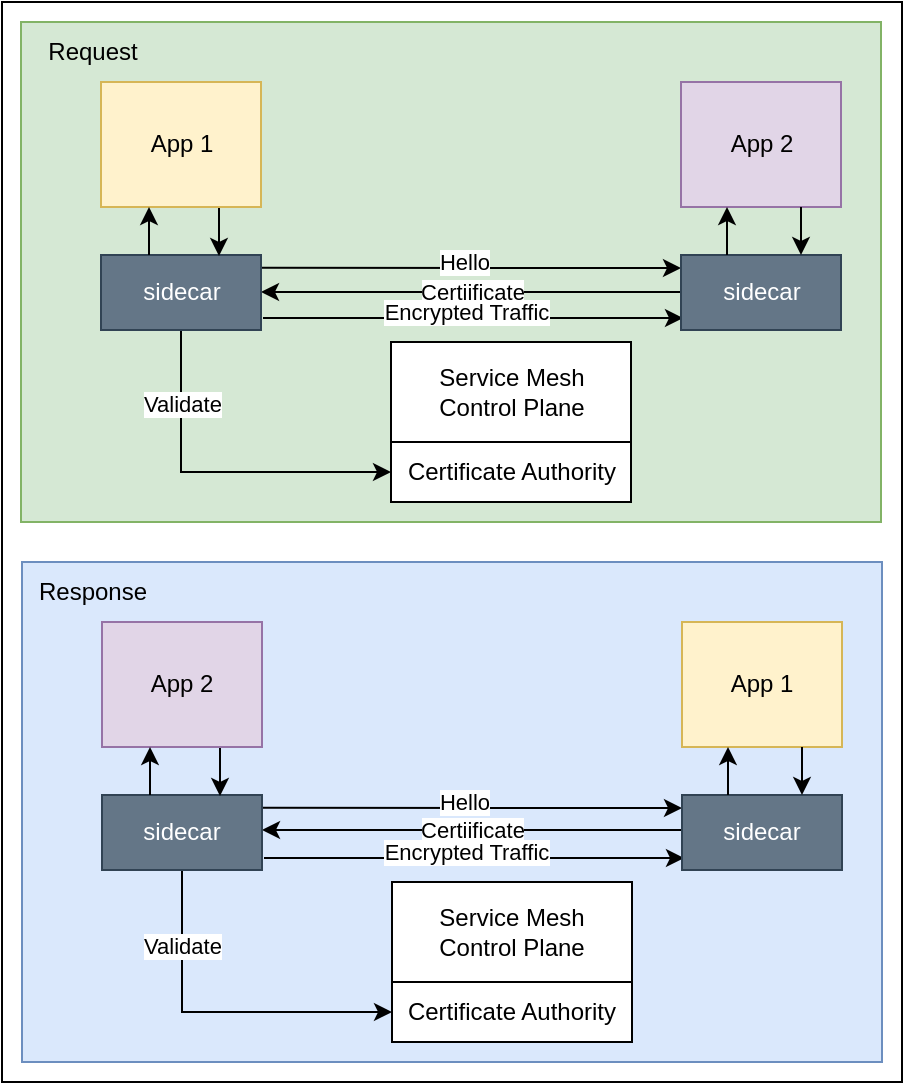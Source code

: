 <mxfile version="21.2.2" type="device">
  <diagram name="Page-1" id="AgRzsGoV9aQoBmI57KLv">
    <mxGraphModel dx="706" dy="507" grid="1" gridSize="10" guides="1" tooltips="1" connect="1" arrows="1" fold="1" page="1" pageScale="1" pageWidth="850" pageHeight="1100" math="0" shadow="0">
      <root>
        <mxCell id="0" />
        <mxCell id="1" parent="0" />
        <mxCell id="m3oQaHgyGBxdOyyUX1dw-68" value="" style="rounded=0;whiteSpace=wrap;html=1;" vertex="1" parent="1">
          <mxGeometry x="110" y="70" width="450" height="540" as="geometry" />
        </mxCell>
        <mxCell id="m3oQaHgyGBxdOyyUX1dw-50" value="" style="rounded=0;whiteSpace=wrap;html=1;fillColor=#dae8fc;strokeColor=#6c8ebf;" vertex="1" parent="1">
          <mxGeometry x="120" y="350" width="430" height="250" as="geometry" />
        </mxCell>
        <mxCell id="m3oQaHgyGBxdOyyUX1dw-57" value="" style="group;fillColor=#e51400;fontColor=#ffffff;strokeColor=#B20000;" vertex="1" connectable="0" parent="1">
          <mxGeometry x="305" y="510" width="120" height="80" as="geometry" />
        </mxCell>
        <mxCell id="m3oQaHgyGBxdOyyUX1dw-58" value="Service Mesh&lt;br&gt;Control Plane" style="rounded=0;whiteSpace=wrap;html=1;" vertex="1" parent="m3oQaHgyGBxdOyyUX1dw-57">
          <mxGeometry width="120" height="50" as="geometry" />
        </mxCell>
        <mxCell id="m3oQaHgyGBxdOyyUX1dw-59" value="Certificate Authority" style="rounded=0;whiteSpace=wrap;html=1;" vertex="1" parent="m3oQaHgyGBxdOyyUX1dw-57">
          <mxGeometry y="50" width="120" height="30" as="geometry" />
        </mxCell>
        <mxCell id="m3oQaHgyGBxdOyyUX1dw-60" value="" style="edgeStyle=orthogonalEdgeStyle;rounded=0;orthogonalLoop=1;jettySize=auto;html=1;entryX=0;entryY=0.5;entryDx=0;entryDy=0;" edge="1" parent="1" source="m3oQaHgyGBxdOyyUX1dw-53" target="m3oQaHgyGBxdOyyUX1dw-59">
          <mxGeometry relative="1" as="geometry">
            <mxPoint x="360" y="470" as="targetPoint" />
            <Array as="points">
              <mxPoint x="200" y="575" />
            </Array>
          </mxGeometry>
        </mxCell>
        <mxCell id="m3oQaHgyGBxdOyyUX1dw-61" value="Validate" style="edgeLabel;html=1;align=center;verticalAlign=middle;resizable=0;points=[];" vertex="1" connectable="0" parent="m3oQaHgyGBxdOyyUX1dw-60">
          <mxGeometry x="-0.567" relative="1" as="geometry">
            <mxPoint as="offset" />
          </mxGeometry>
        </mxCell>
        <mxCell id="m3oQaHgyGBxdOyyUX1dw-62" value="Certiificate" style="endArrow=classic;html=1;rounded=0;" edge="1" parent="1">
          <mxGeometry width="50" height="50" relative="1" as="geometry">
            <mxPoint x="450" y="484" as="sourcePoint" />
            <mxPoint x="240" y="484" as="targetPoint" />
          </mxGeometry>
        </mxCell>
        <mxCell id="m3oQaHgyGBxdOyyUX1dw-63" value="" style="endArrow=classic;html=1;rounded=0;exitX=1;exitY=0.25;exitDx=0;exitDy=0;" edge="1" parent="1">
          <mxGeometry width="50" height="50" relative="1" as="geometry">
            <mxPoint x="240" y="472.875" as="sourcePoint" />
            <mxPoint x="450" y="473" as="targetPoint" />
          </mxGeometry>
        </mxCell>
        <mxCell id="m3oQaHgyGBxdOyyUX1dw-64" value="Hello" style="edgeLabel;html=1;align=center;verticalAlign=middle;resizable=0;points=[];" vertex="1" connectable="0" parent="m3oQaHgyGBxdOyyUX1dw-63">
          <mxGeometry x="-0.038" y="3" relative="1" as="geometry">
            <mxPoint as="offset" />
          </mxGeometry>
        </mxCell>
        <mxCell id="m3oQaHgyGBxdOyyUX1dw-65" value="" style="endArrow=classic;html=1;rounded=0;exitX=1;exitY=0.25;exitDx=0;exitDy=0;" edge="1" parent="1">
          <mxGeometry width="50" height="50" relative="1" as="geometry">
            <mxPoint x="241" y="498" as="sourcePoint" />
            <mxPoint x="451" y="498" as="targetPoint" />
          </mxGeometry>
        </mxCell>
        <mxCell id="m3oQaHgyGBxdOyyUX1dw-66" value="Encrypted Traffic" style="edgeLabel;html=1;align=center;verticalAlign=middle;resizable=0;points=[];" vertex="1" connectable="0" parent="m3oQaHgyGBxdOyyUX1dw-65">
          <mxGeometry x="-0.038" y="3" relative="1" as="geometry">
            <mxPoint as="offset" />
          </mxGeometry>
        </mxCell>
        <mxCell id="m3oQaHgyGBxdOyyUX1dw-67" value="&lt;font style=&quot;font-size: 12px;&quot;&gt;Response&lt;/font&gt;" style="text;html=1;align=center;verticalAlign=middle;resizable=0;points=[];autosize=1;strokeColor=none;fillColor=none;" vertex="1" parent="1">
          <mxGeometry x="115" y="350" width="80" height="30" as="geometry" />
        </mxCell>
        <mxCell id="m3oQaHgyGBxdOyyUX1dw-52" value="App 2" style="rounded=0;whiteSpace=wrap;html=1;fillColor=#e1d5e7;strokeColor=#9673a6;" vertex="1" parent="1">
          <mxGeometry x="160" y="380" width="80" height="62.5" as="geometry" />
        </mxCell>
        <mxCell id="m3oQaHgyGBxdOyyUX1dw-53" value="sidecar" style="rounded=0;whiteSpace=wrap;html=1;fillColor=#647687;fontColor=#ffffff;strokeColor=#314354;" vertex="1" parent="1">
          <mxGeometry x="160" y="466.5" width="80" height="37.5" as="geometry" />
        </mxCell>
        <mxCell id="m3oQaHgyGBxdOyyUX1dw-55" value="App 1" style="rounded=0;whiteSpace=wrap;html=1;fillColor=#fff2cc;strokeColor=#d6b656;" vertex="1" parent="1">
          <mxGeometry x="450" y="380" width="80" height="62.5" as="geometry" />
        </mxCell>
        <mxCell id="m3oQaHgyGBxdOyyUX1dw-56" value="sidecar" style="rounded=0;whiteSpace=wrap;html=1;fillColor=#647687;fontColor=#ffffff;strokeColor=#314354;" vertex="1" parent="1">
          <mxGeometry x="450" y="466.5" width="80" height="37.5" as="geometry" />
        </mxCell>
        <mxCell id="m3oQaHgyGBxdOyyUX1dw-69" value="" style="endArrow=classic;html=1;rounded=0;exitX=0.25;exitY=0;exitDx=0;exitDy=0;entryX=0.25;entryY=1;entryDx=0;entryDy=0;" edge="1" parent="1">
          <mxGeometry width="50" height="50" relative="1" as="geometry">
            <mxPoint x="184" y="466.5" as="sourcePoint" />
            <mxPoint x="184" y="442.5" as="targetPoint" />
            <Array as="points">
              <mxPoint x="184" y="450" />
            </Array>
          </mxGeometry>
        </mxCell>
        <mxCell id="m3oQaHgyGBxdOyyUX1dw-71" value="" style="endArrow=classic;html=1;rounded=0;exitX=0.675;exitY=1.008;exitDx=0;exitDy=0;exitPerimeter=0;entryX=0.675;entryY=0.013;entryDx=0;entryDy=0;entryPerimeter=0;" edge="1" parent="1">
          <mxGeometry width="50" height="50" relative="1" as="geometry">
            <mxPoint x="219" y="443" as="sourcePoint" />
            <mxPoint x="219" y="466.987" as="targetPoint" />
          </mxGeometry>
        </mxCell>
        <mxCell id="m3oQaHgyGBxdOyyUX1dw-72" value="" style="endArrow=classic;html=1;rounded=0;exitX=0.25;exitY=0;exitDx=0;exitDy=0;entryX=0.25;entryY=1;entryDx=0;entryDy=0;" edge="1" parent="1">
          <mxGeometry width="50" height="50" relative="1" as="geometry">
            <mxPoint x="473" y="466.5" as="sourcePoint" />
            <mxPoint x="473" y="442.5" as="targetPoint" />
          </mxGeometry>
        </mxCell>
        <mxCell id="m3oQaHgyGBxdOyyUX1dw-73" value="" style="endArrow=classic;html=1;rounded=0;exitX=0.75;exitY=1;exitDx=0;exitDy=0;entryX=0.75;entryY=0;entryDx=0;entryDy=0;" edge="1" parent="1" source="m3oQaHgyGBxdOyyUX1dw-55" target="m3oQaHgyGBxdOyyUX1dw-56">
          <mxGeometry width="50" height="50" relative="1" as="geometry">
            <mxPoint x="224" y="453" as="sourcePoint" />
            <mxPoint x="224" y="477" as="targetPoint" />
          </mxGeometry>
        </mxCell>
        <mxCell id="m3oQaHgyGBxdOyyUX1dw-74" value="" style="rounded=0;whiteSpace=wrap;html=1;fillColor=#d5e8d4;strokeColor=#82b366;" vertex="1" parent="1">
          <mxGeometry x="119.5" y="80" width="430" height="250" as="geometry" />
        </mxCell>
        <mxCell id="m3oQaHgyGBxdOyyUX1dw-75" value="" style="group" vertex="1" connectable="0" parent="1">
          <mxGeometry x="304.5" y="240" width="120" height="80" as="geometry" />
        </mxCell>
        <mxCell id="m3oQaHgyGBxdOyyUX1dw-76" value="Service Mesh&lt;br&gt;Control Plane" style="rounded=0;whiteSpace=wrap;html=1;" vertex="1" parent="m3oQaHgyGBxdOyyUX1dw-75">
          <mxGeometry width="120" height="50" as="geometry" />
        </mxCell>
        <mxCell id="m3oQaHgyGBxdOyyUX1dw-77" value="Certificate Authority" style="rounded=0;whiteSpace=wrap;html=1;" vertex="1" parent="m3oQaHgyGBxdOyyUX1dw-75">
          <mxGeometry y="50" width="120" height="30" as="geometry" />
        </mxCell>
        <mxCell id="m3oQaHgyGBxdOyyUX1dw-78" value="" style="edgeStyle=orthogonalEdgeStyle;rounded=0;orthogonalLoop=1;jettySize=auto;html=1;entryX=0;entryY=0.5;entryDx=0;entryDy=0;" edge="1" parent="1" source="m3oQaHgyGBxdOyyUX1dw-87" target="m3oQaHgyGBxdOyyUX1dw-77">
          <mxGeometry relative="1" as="geometry">
            <mxPoint x="359.5" y="200" as="targetPoint" />
            <Array as="points">
              <mxPoint x="199.5" y="305" />
            </Array>
          </mxGeometry>
        </mxCell>
        <mxCell id="m3oQaHgyGBxdOyyUX1dw-79" value="Validate" style="edgeLabel;html=1;align=center;verticalAlign=middle;resizable=0;points=[];" vertex="1" connectable="0" parent="m3oQaHgyGBxdOyyUX1dw-78">
          <mxGeometry x="-0.567" relative="1" as="geometry">
            <mxPoint y="-1" as="offset" />
          </mxGeometry>
        </mxCell>
        <mxCell id="m3oQaHgyGBxdOyyUX1dw-80" value="Certiificate" style="endArrow=classic;html=1;rounded=0;" edge="1" parent="1">
          <mxGeometry width="50" height="50" relative="1" as="geometry">
            <mxPoint x="449.5" y="215" as="sourcePoint" />
            <mxPoint x="239.5" y="215" as="targetPoint" />
          </mxGeometry>
        </mxCell>
        <mxCell id="m3oQaHgyGBxdOyyUX1dw-81" value="" style="endArrow=classic;html=1;rounded=0;exitX=1;exitY=0.25;exitDx=0;exitDy=0;" edge="1" parent="1">
          <mxGeometry width="50" height="50" relative="1" as="geometry">
            <mxPoint x="239.5" y="202.875" as="sourcePoint" />
            <mxPoint x="449.5" y="203" as="targetPoint" />
          </mxGeometry>
        </mxCell>
        <mxCell id="m3oQaHgyGBxdOyyUX1dw-82" value="Hello" style="edgeLabel;html=1;align=center;verticalAlign=middle;resizable=0;points=[];" vertex="1" connectable="0" parent="m3oQaHgyGBxdOyyUX1dw-81">
          <mxGeometry x="-0.038" y="3" relative="1" as="geometry">
            <mxPoint as="offset" />
          </mxGeometry>
        </mxCell>
        <mxCell id="m3oQaHgyGBxdOyyUX1dw-83" value="" style="endArrow=classic;html=1;rounded=0;exitX=1;exitY=0.25;exitDx=0;exitDy=0;" edge="1" parent="1">
          <mxGeometry width="50" height="50" relative="1" as="geometry">
            <mxPoint x="240.5" y="228" as="sourcePoint" />
            <mxPoint x="450.5" y="228" as="targetPoint" />
          </mxGeometry>
        </mxCell>
        <mxCell id="m3oQaHgyGBxdOyyUX1dw-84" value="Encrypted Traffic" style="edgeLabel;html=1;align=center;verticalAlign=middle;resizable=0;points=[];" vertex="1" connectable="0" parent="m3oQaHgyGBxdOyyUX1dw-83">
          <mxGeometry x="-0.038" y="3" relative="1" as="geometry">
            <mxPoint as="offset" />
          </mxGeometry>
        </mxCell>
        <mxCell id="m3oQaHgyGBxdOyyUX1dw-85" value="&lt;font style=&quot;font-size: 12px;&quot;&gt;Request&lt;/font&gt;" style="text;html=1;align=center;verticalAlign=middle;resizable=0;points=[];autosize=1;strokeColor=none;fillColor=none;" vertex="1" parent="1">
          <mxGeometry x="119.5" y="80" width="70" height="30" as="geometry" />
        </mxCell>
        <mxCell id="m3oQaHgyGBxdOyyUX1dw-86" value="App 1" style="rounded=0;whiteSpace=wrap;html=1;fillColor=#fff2cc;strokeColor=#d6b656;" vertex="1" parent="1">
          <mxGeometry x="159.5" y="110" width="80" height="62.5" as="geometry" />
        </mxCell>
        <mxCell id="m3oQaHgyGBxdOyyUX1dw-87" value="sidecar" style="rounded=0;whiteSpace=wrap;html=1;fillColor=#647687;fontColor=#ffffff;strokeColor=#314354;" vertex="1" parent="1">
          <mxGeometry x="159.5" y="196.5" width="80" height="37.5" as="geometry" />
        </mxCell>
        <mxCell id="m3oQaHgyGBxdOyyUX1dw-88" value="App 2" style="rounded=0;whiteSpace=wrap;html=1;fillColor=#e1d5e7;strokeColor=#9673a6;" vertex="1" parent="1">
          <mxGeometry x="449.5" y="110" width="80" height="62.5" as="geometry" />
        </mxCell>
        <mxCell id="m3oQaHgyGBxdOyyUX1dw-89" value="sidecar" style="rounded=0;whiteSpace=wrap;html=1;fillColor=#647687;fontColor=#ffffff;strokeColor=#314354;" vertex="1" parent="1">
          <mxGeometry x="449.5" y="196.5" width="80" height="37.5" as="geometry" />
        </mxCell>
        <mxCell id="m3oQaHgyGBxdOyyUX1dw-90" value="" style="endArrow=classic;html=1;rounded=0;exitX=0.25;exitY=0;exitDx=0;exitDy=0;entryX=0.25;entryY=1;entryDx=0;entryDy=0;" edge="1" parent="1">
          <mxGeometry width="50" height="50" relative="1" as="geometry">
            <mxPoint x="183.5" y="196.5" as="sourcePoint" />
            <mxPoint x="183.5" y="172.5" as="targetPoint" />
            <Array as="points">
              <mxPoint x="183.5" y="180" />
            </Array>
          </mxGeometry>
        </mxCell>
        <mxCell id="m3oQaHgyGBxdOyyUX1dw-91" value="" style="endArrow=classic;html=1;rounded=0;exitX=0.675;exitY=1.008;exitDx=0;exitDy=0;exitPerimeter=0;entryX=0.675;entryY=0.013;entryDx=0;entryDy=0;entryPerimeter=0;" edge="1" parent="1">
          <mxGeometry width="50" height="50" relative="1" as="geometry">
            <mxPoint x="218.5" y="173" as="sourcePoint" />
            <mxPoint x="218.5" y="196.987" as="targetPoint" />
          </mxGeometry>
        </mxCell>
        <mxCell id="m3oQaHgyGBxdOyyUX1dw-92" value="" style="endArrow=classic;html=1;rounded=0;exitX=0.25;exitY=0;exitDx=0;exitDy=0;entryX=0.25;entryY=1;entryDx=0;entryDy=0;" edge="1" parent="1">
          <mxGeometry width="50" height="50" relative="1" as="geometry">
            <mxPoint x="472.5" y="196.5" as="sourcePoint" />
            <mxPoint x="472.5" y="172.5" as="targetPoint" />
          </mxGeometry>
        </mxCell>
        <mxCell id="m3oQaHgyGBxdOyyUX1dw-93" value="" style="endArrow=classic;html=1;rounded=0;exitX=0.75;exitY=1;exitDx=0;exitDy=0;entryX=0.75;entryY=0;entryDx=0;entryDy=0;" edge="1" parent="1" source="m3oQaHgyGBxdOyyUX1dw-88" target="m3oQaHgyGBxdOyyUX1dw-89">
          <mxGeometry width="50" height="50" relative="1" as="geometry">
            <mxPoint x="223.5" y="183" as="sourcePoint" />
            <mxPoint x="223.5" y="207" as="targetPoint" />
          </mxGeometry>
        </mxCell>
      </root>
    </mxGraphModel>
  </diagram>
</mxfile>
